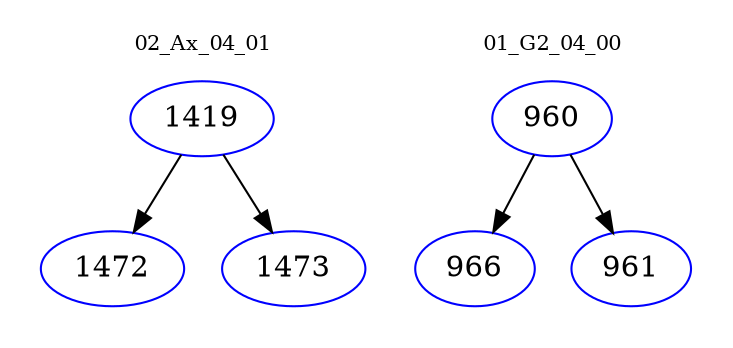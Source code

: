 digraph{
subgraph cluster_0 {
color = white
label = "02_Ax_04_01";
fontsize=10;
T0_1419 [label="1419", color="blue"]
T0_1419 -> T0_1472 [color="black"]
T0_1472 [label="1472", color="blue"]
T0_1419 -> T0_1473 [color="black"]
T0_1473 [label="1473", color="blue"]
}
subgraph cluster_1 {
color = white
label = "01_G2_04_00";
fontsize=10;
T1_960 [label="960", color="blue"]
T1_960 -> T1_966 [color="black"]
T1_966 [label="966", color="blue"]
T1_960 -> T1_961 [color="black"]
T1_961 [label="961", color="blue"]
}
}
